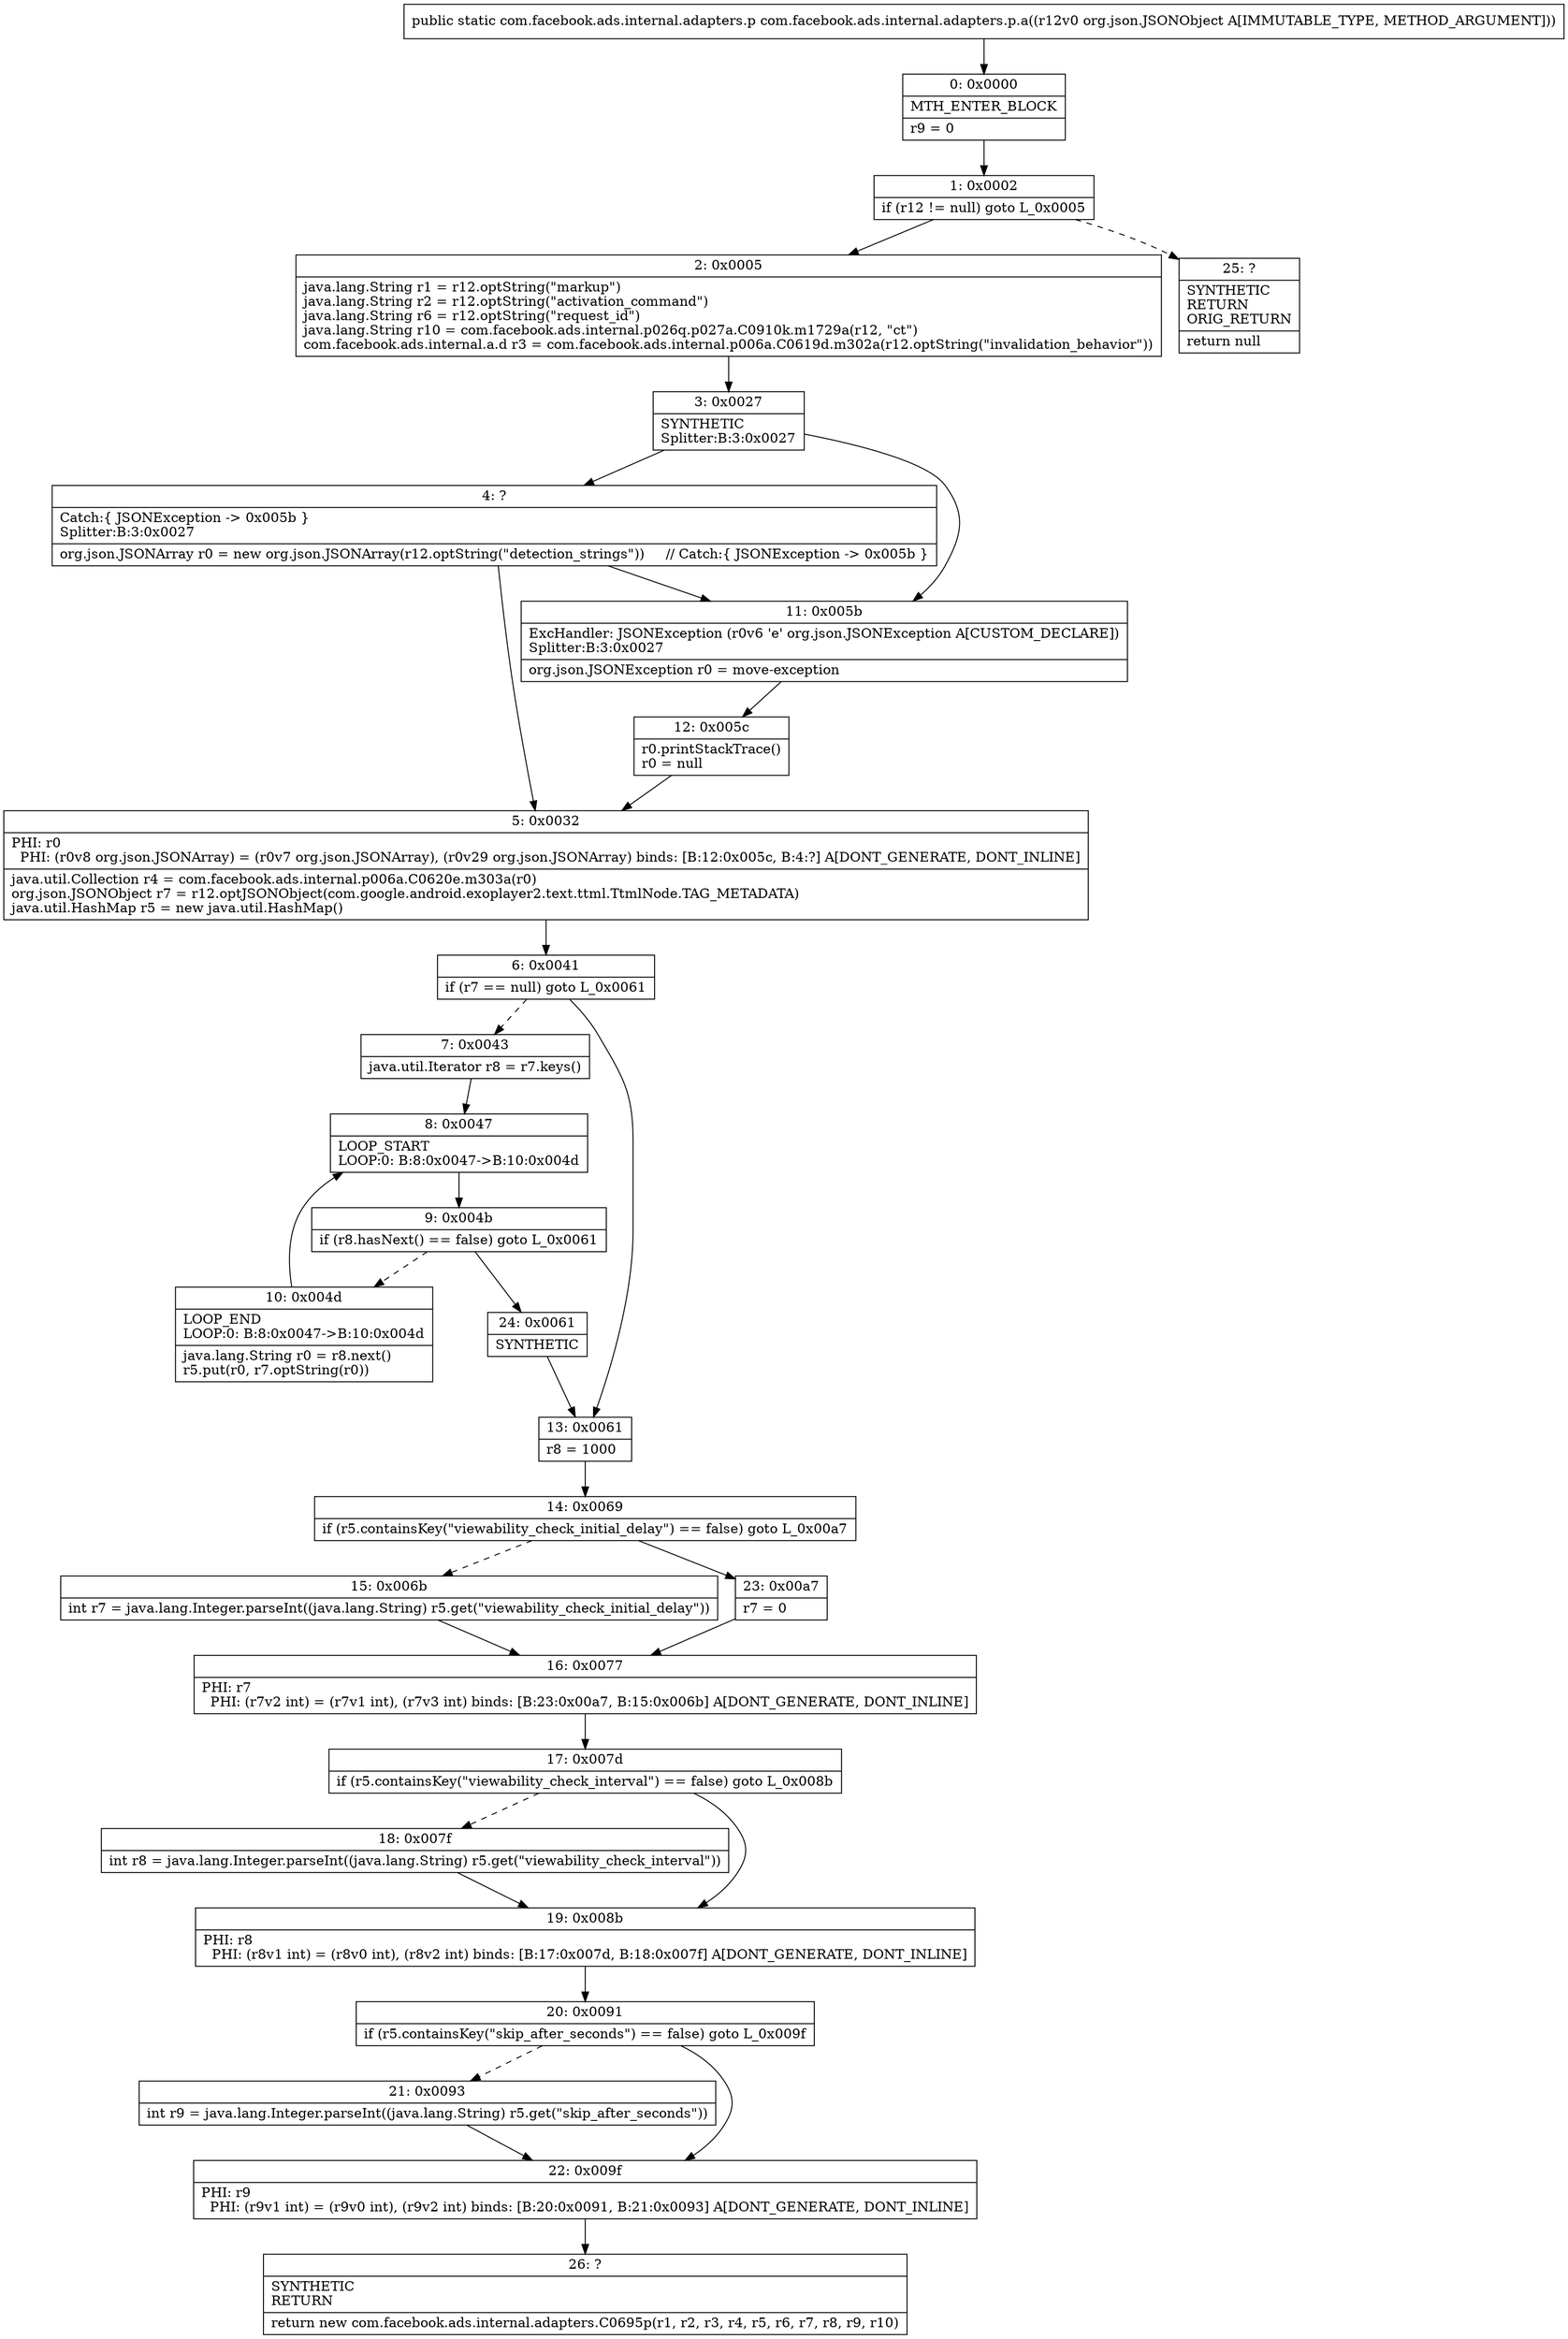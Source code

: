 digraph "CFG forcom.facebook.ads.internal.adapters.p.a(Lorg\/json\/JSONObject;)Lcom\/facebook\/ads\/internal\/adapters\/p;" {
Node_0 [shape=record,label="{0\:\ 0x0000|MTH_ENTER_BLOCK\l|r9 = 0\l}"];
Node_1 [shape=record,label="{1\:\ 0x0002|if (r12 != null) goto L_0x0005\l}"];
Node_2 [shape=record,label="{2\:\ 0x0005|java.lang.String r1 = r12.optString(\"markup\")\ljava.lang.String r2 = r12.optString(\"activation_command\")\ljava.lang.String r6 = r12.optString(\"request_id\")\ljava.lang.String r10 = com.facebook.ads.internal.p026q.p027a.C0910k.m1729a(r12, \"ct\")\lcom.facebook.ads.internal.a.d r3 = com.facebook.ads.internal.p006a.C0619d.m302a(r12.optString(\"invalidation_behavior\"))\l}"];
Node_3 [shape=record,label="{3\:\ 0x0027|SYNTHETIC\lSplitter:B:3:0x0027\l}"];
Node_4 [shape=record,label="{4\:\ ?|Catch:\{ JSONException \-\> 0x005b \}\lSplitter:B:3:0x0027\l|org.json.JSONArray r0 = new org.json.JSONArray(r12.optString(\"detection_strings\"))     \/\/ Catch:\{ JSONException \-\> 0x005b \}\l}"];
Node_5 [shape=record,label="{5\:\ 0x0032|PHI: r0 \l  PHI: (r0v8 org.json.JSONArray) = (r0v7 org.json.JSONArray), (r0v29 org.json.JSONArray) binds: [B:12:0x005c, B:4:?] A[DONT_GENERATE, DONT_INLINE]\l|java.util.Collection r4 = com.facebook.ads.internal.p006a.C0620e.m303a(r0)\lorg.json.JSONObject r7 = r12.optJSONObject(com.google.android.exoplayer2.text.ttml.TtmlNode.TAG_METADATA)\ljava.util.HashMap r5 = new java.util.HashMap()\l}"];
Node_6 [shape=record,label="{6\:\ 0x0041|if (r7 == null) goto L_0x0061\l}"];
Node_7 [shape=record,label="{7\:\ 0x0043|java.util.Iterator r8 = r7.keys()\l}"];
Node_8 [shape=record,label="{8\:\ 0x0047|LOOP_START\lLOOP:0: B:8:0x0047\-\>B:10:0x004d\l}"];
Node_9 [shape=record,label="{9\:\ 0x004b|if (r8.hasNext() == false) goto L_0x0061\l}"];
Node_10 [shape=record,label="{10\:\ 0x004d|LOOP_END\lLOOP:0: B:8:0x0047\-\>B:10:0x004d\l|java.lang.String r0 = r8.next()\lr5.put(r0, r7.optString(r0))\l}"];
Node_11 [shape=record,label="{11\:\ 0x005b|ExcHandler: JSONException (r0v6 'e' org.json.JSONException A[CUSTOM_DECLARE])\lSplitter:B:3:0x0027\l|org.json.JSONException r0 = move\-exception\l}"];
Node_12 [shape=record,label="{12\:\ 0x005c|r0.printStackTrace()\lr0 = null\l}"];
Node_13 [shape=record,label="{13\:\ 0x0061|r8 = 1000\l}"];
Node_14 [shape=record,label="{14\:\ 0x0069|if (r5.containsKey(\"viewability_check_initial_delay\") == false) goto L_0x00a7\l}"];
Node_15 [shape=record,label="{15\:\ 0x006b|int r7 = java.lang.Integer.parseInt((java.lang.String) r5.get(\"viewability_check_initial_delay\"))\l}"];
Node_16 [shape=record,label="{16\:\ 0x0077|PHI: r7 \l  PHI: (r7v2 int) = (r7v1 int), (r7v3 int) binds: [B:23:0x00a7, B:15:0x006b] A[DONT_GENERATE, DONT_INLINE]\l}"];
Node_17 [shape=record,label="{17\:\ 0x007d|if (r5.containsKey(\"viewability_check_interval\") == false) goto L_0x008b\l}"];
Node_18 [shape=record,label="{18\:\ 0x007f|int r8 = java.lang.Integer.parseInt((java.lang.String) r5.get(\"viewability_check_interval\"))\l}"];
Node_19 [shape=record,label="{19\:\ 0x008b|PHI: r8 \l  PHI: (r8v1 int) = (r8v0 int), (r8v2 int) binds: [B:17:0x007d, B:18:0x007f] A[DONT_GENERATE, DONT_INLINE]\l}"];
Node_20 [shape=record,label="{20\:\ 0x0091|if (r5.containsKey(\"skip_after_seconds\") == false) goto L_0x009f\l}"];
Node_21 [shape=record,label="{21\:\ 0x0093|int r9 = java.lang.Integer.parseInt((java.lang.String) r5.get(\"skip_after_seconds\"))\l}"];
Node_22 [shape=record,label="{22\:\ 0x009f|PHI: r9 \l  PHI: (r9v1 int) = (r9v0 int), (r9v2 int) binds: [B:20:0x0091, B:21:0x0093] A[DONT_GENERATE, DONT_INLINE]\l}"];
Node_23 [shape=record,label="{23\:\ 0x00a7|r7 = 0\l}"];
Node_24 [shape=record,label="{24\:\ 0x0061|SYNTHETIC\l}"];
Node_25 [shape=record,label="{25\:\ ?|SYNTHETIC\lRETURN\lORIG_RETURN\l|return null\l}"];
Node_26 [shape=record,label="{26\:\ ?|SYNTHETIC\lRETURN\l|return new com.facebook.ads.internal.adapters.C0695p(r1, r2, r3, r4, r5, r6, r7, r8, r9, r10)\l}"];
MethodNode[shape=record,label="{public static com.facebook.ads.internal.adapters.p com.facebook.ads.internal.adapters.p.a((r12v0 org.json.JSONObject A[IMMUTABLE_TYPE, METHOD_ARGUMENT])) }"];
MethodNode -> Node_0;
Node_0 -> Node_1;
Node_1 -> Node_2;
Node_1 -> Node_25[style=dashed];
Node_2 -> Node_3;
Node_3 -> Node_4;
Node_3 -> Node_11;
Node_4 -> Node_5;
Node_4 -> Node_11;
Node_5 -> Node_6;
Node_6 -> Node_7[style=dashed];
Node_6 -> Node_13;
Node_7 -> Node_8;
Node_8 -> Node_9;
Node_9 -> Node_10[style=dashed];
Node_9 -> Node_24;
Node_10 -> Node_8;
Node_11 -> Node_12;
Node_12 -> Node_5;
Node_13 -> Node_14;
Node_14 -> Node_15[style=dashed];
Node_14 -> Node_23;
Node_15 -> Node_16;
Node_16 -> Node_17;
Node_17 -> Node_18[style=dashed];
Node_17 -> Node_19;
Node_18 -> Node_19;
Node_19 -> Node_20;
Node_20 -> Node_21[style=dashed];
Node_20 -> Node_22;
Node_21 -> Node_22;
Node_22 -> Node_26;
Node_23 -> Node_16;
Node_24 -> Node_13;
}

